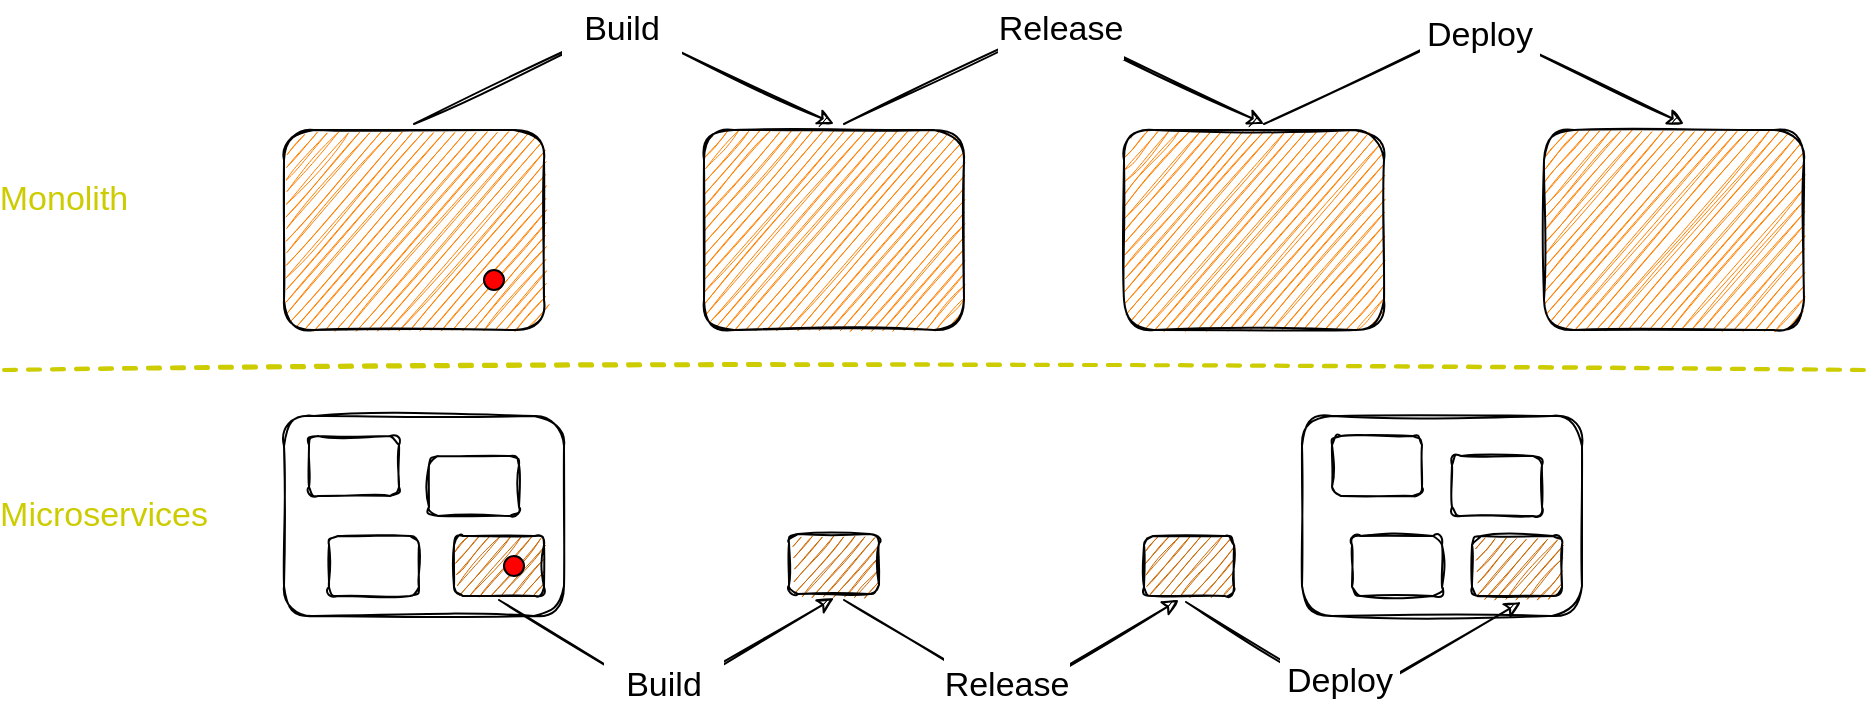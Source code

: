 <mxfile version="18.2.0" type="device"><diagram id="RH8TZQZyzgZZu6Lv-490" name="Page-1"><mxGraphModel dx="946" dy="645" grid="1" gridSize="10" guides="1" tooltips="1" connect="1" arrows="1" fold="1" page="1" pageScale="1" pageWidth="827" pageHeight="1169" math="0" shadow="0"><root><mxCell id="0"/><mxCell id="1" parent="0"/><mxCell id="V79oL6hHgCid2c8UTaoL-29" value="" style="rounded=1;whiteSpace=wrap;html=1;sketch=1;fillColor=none;" vertex="1" parent="1"><mxGeometry x="689" y="323" width="140" height="100" as="geometry"/></mxCell><mxCell id="V79oL6hHgCid2c8UTaoL-1" value="" style="rounded=1;whiteSpace=wrap;html=1;sketch=1;fillColor=#FF8000;" vertex="1" parent="1"><mxGeometry x="180" y="180" width="130" height="100" as="geometry"/></mxCell><mxCell id="V79oL6hHgCid2c8UTaoL-2" value="" style="ellipse;whiteSpace=wrap;html=1;aspect=fixed;sketch=0;fillColor=#FF0000;" vertex="1" parent="1"><mxGeometry x="280" y="250" width="10" height="10" as="geometry"/></mxCell><mxCell id="V79oL6hHgCid2c8UTaoL-4" value="" style="rounded=1;whiteSpace=wrap;html=1;sketch=1;fillColor=#FF8000;" vertex="1" parent="1"><mxGeometry x="600" y="180" width="130" height="100" as="geometry"/></mxCell><mxCell id="V79oL6hHgCid2c8UTaoL-5" value="" style="rounded=1;whiteSpace=wrap;html=1;sketch=1;fillColor=#FF8000;" vertex="1" parent="1"><mxGeometry x="390" y="180" width="130" height="100" as="geometry"/></mxCell><mxCell id="V79oL6hHgCid2c8UTaoL-6" value="" style="rounded=1;whiteSpace=wrap;html=1;sketch=1;fillColor=#FF8000;" vertex="1" parent="1"><mxGeometry x="810" y="180" width="130" height="100" as="geometry"/></mxCell><mxCell id="V79oL6hHgCid2c8UTaoL-7" value="" style="endArrow=classic;html=1;rounded=0;exitX=0.5;exitY=0;exitDx=0;exitDy=0;entryX=0.5;entryY=0;entryDx=0;entryDy=0;sketch=1;" edge="1" parent="1"><mxGeometry width="50" height="50" relative="1" as="geometry"><mxPoint x="245" y="177" as="sourcePoint"/><mxPoint x="455" y="177" as="targetPoint"/><Array as="points"><mxPoint x="350" y="127"/></Array></mxGeometry></mxCell><mxCell id="V79oL6hHgCid2c8UTaoL-10" value="" style="endArrow=classic;html=1;rounded=0;exitX=0.5;exitY=0;exitDx=0;exitDy=0;entryX=0.5;entryY=0;entryDx=0;entryDy=0;sketch=1;" edge="1" parent="1"><mxGeometry width="50" height="50" relative="1" as="geometry"><mxPoint x="460" y="177" as="sourcePoint"/><mxPoint x="670" y="177" as="targetPoint"/><Array as="points"><mxPoint x="565" y="127"/></Array></mxGeometry></mxCell><mxCell id="V79oL6hHgCid2c8UTaoL-11" value="" style="endArrow=classic;html=1;rounded=0;exitX=0.5;exitY=0;exitDx=0;exitDy=0;entryX=0.5;entryY=0;entryDx=0;entryDy=0;sketch=1;" edge="1" parent="1"><mxGeometry width="50" height="50" relative="1" as="geometry"><mxPoint x="670" y="177" as="sourcePoint"/><mxPoint x="880" y="177" as="targetPoint"/><Array as="points"><mxPoint x="775" y="127"/></Array></mxGeometry></mxCell><mxCell id="V79oL6hHgCid2c8UTaoL-12" value="Build" style="text;html=1;strokeColor=none;fillColor=default;align=center;verticalAlign=middle;whiteSpace=wrap;rounded=0;sketch=0;fontSize=17;" vertex="1" parent="1"><mxGeometry x="319" y="115" width="60" height="30" as="geometry"/></mxCell><mxCell id="V79oL6hHgCid2c8UTaoL-13" value="Release" style="text;html=1;strokeColor=none;fillColor=default;align=center;verticalAlign=middle;whiteSpace=wrap;rounded=0;sketch=0;fontSize=17;" vertex="1" parent="1"><mxGeometry x="537" y="115" width="63" height="30" as="geometry"/></mxCell><mxCell id="V79oL6hHgCid2c8UTaoL-16" value="Deploy" style="text;html=1;strokeColor=none;fillColor=default;align=center;verticalAlign=middle;whiteSpace=wrap;rounded=0;sketch=0;fontSize=17;" vertex="1" parent="1"><mxGeometry x="748" y="118" width="60" height="30" as="geometry"/></mxCell><mxCell id="V79oL6hHgCid2c8UTaoL-18" value="" style="rounded=1;whiteSpace=wrap;html=1;sketch=1;fillColor=none;" vertex="1" parent="1"><mxGeometry x="180" y="323" width="140" height="100" as="geometry"/></mxCell><mxCell id="V79oL6hHgCid2c8UTaoL-24" value="" style="rounded=1;whiteSpace=wrap;html=1;sketch=1;fontSize=17;fillColor=none;" vertex="1" parent="1"><mxGeometry x="704" y="333" width="45" height="30" as="geometry"/></mxCell><mxCell id="V79oL6hHgCid2c8UTaoL-25" value="" style="rounded=1;whiteSpace=wrap;html=1;sketch=1;fontSize=17;fillColor=none;" vertex="1" parent="1"><mxGeometry x="764" y="343" width="45" height="30" as="geometry"/></mxCell><mxCell id="V79oL6hHgCid2c8UTaoL-26" value="" style="rounded=1;whiteSpace=wrap;html=1;sketch=1;fontSize=17;fillColor=#CC6600;" vertex="1" parent="1"><mxGeometry x="265" y="383" width="45" height="30" as="geometry"/></mxCell><mxCell id="V79oL6hHgCid2c8UTaoL-27" value="" style="rounded=1;whiteSpace=wrap;html=1;sketch=1;fontSize=17;fillColor=none;" vertex="1" parent="1"><mxGeometry x="714" y="383" width="45" height="30" as="geometry"/></mxCell><mxCell id="V79oL6hHgCid2c8UTaoL-28" value="" style="ellipse;whiteSpace=wrap;html=1;aspect=fixed;sketch=0;fillColor=#FF0000;" vertex="1" parent="1"><mxGeometry x="290" y="393" width="10" height="10" as="geometry"/></mxCell><mxCell id="V79oL6hHgCid2c8UTaoL-30" value="" style="rounded=1;whiteSpace=wrap;html=1;sketch=1;fontSize=17;fillColor=#CC6600;" vertex="1" parent="1"><mxGeometry x="774" y="383" width="45" height="30" as="geometry"/></mxCell><mxCell id="V79oL6hHgCid2c8UTaoL-31" value="" style="rounded=1;whiteSpace=wrap;html=1;sketch=1;fontSize=17;fillColor=#CC6600;" vertex="1" parent="1"><mxGeometry x="432.5" y="382" width="45" height="30" as="geometry"/></mxCell><mxCell id="V79oL6hHgCid2c8UTaoL-32" value="" style="rounded=1;whiteSpace=wrap;html=1;sketch=1;fontSize=17;fillColor=#CC6600;" vertex="1" parent="1"><mxGeometry x="610" y="383" width="45" height="30" as="geometry"/></mxCell><mxCell id="V79oL6hHgCid2c8UTaoL-33" value="" style="endArrow=classic;html=1;rounded=0;sketch=1;fontSize=17;exitX=0.5;exitY=1;exitDx=0;exitDy=0;entryX=0.5;entryY=1;entryDx=0;entryDy=0;" edge="1" parent="1"><mxGeometry width="50" height="50" relative="1" as="geometry"><mxPoint x="287.5" y="415" as="sourcePoint"/><mxPoint x="455" y="414" as="targetPoint"/><Array as="points"><mxPoint x="370" y="465"/></Array></mxGeometry></mxCell><mxCell id="V79oL6hHgCid2c8UTaoL-34" value="" style="endArrow=classic;html=1;rounded=0;sketch=1;fontSize=17;exitX=0.5;exitY=1;exitDx=0;exitDy=0;entryX=0.5;entryY=1;entryDx=0;entryDy=0;" edge="1" parent="1"><mxGeometry width="50" height="50" relative="1" as="geometry"><mxPoint x="460" y="415" as="sourcePoint"/><mxPoint x="627.5" y="415" as="targetPoint"/><Array as="points"><mxPoint x="542.5" y="465"/></Array></mxGeometry></mxCell><mxCell id="V79oL6hHgCid2c8UTaoL-35" value="" style="endArrow=classic;html=1;rounded=0;sketch=1;fontSize=17;exitX=0.5;exitY=1;exitDx=0;exitDy=0;entryX=0.5;entryY=1;entryDx=0;entryDy=0;" edge="1" parent="1"><mxGeometry width="50" height="50" relative="1" as="geometry"><mxPoint x="631" y="416" as="sourcePoint"/><mxPoint x="798.5" y="416" as="targetPoint"/><Array as="points"><mxPoint x="713.5" y="466"/></Array></mxGeometry></mxCell><mxCell id="V79oL6hHgCid2c8UTaoL-37" value="Build" style="text;html=1;strokeColor=none;fillColor=default;align=center;verticalAlign=middle;whiteSpace=wrap;rounded=0;sketch=0;fontSize=17;" vertex="1" parent="1"><mxGeometry x="340" y="443" width="60" height="30" as="geometry"/></mxCell><mxCell id="V79oL6hHgCid2c8UTaoL-38" value="Release" style="text;html=1;strokeColor=none;fillColor=default;align=center;verticalAlign=middle;whiteSpace=wrap;rounded=0;sketch=0;fontSize=17;" vertex="1" parent="1"><mxGeometry x="510" y="443" width="63" height="30" as="geometry"/></mxCell><mxCell id="V79oL6hHgCid2c8UTaoL-39" value="Deploy" style="text;html=1;strokeColor=none;fillColor=default;align=center;verticalAlign=middle;whiteSpace=wrap;rounded=0;sketch=0;fontSize=17;" vertex="1" parent="1"><mxGeometry x="678" y="441" width="60" height="30" as="geometry"/></mxCell><mxCell id="V79oL6hHgCid2c8UTaoL-40" value="" style="endArrow=none;dashed=1;html=1;rounded=0;sketch=1;fontSize=17;strokeColor=#CCCC00;strokeWidth=2;" edge="1" parent="1"><mxGeometry width="50" height="50" relative="1" as="geometry"><mxPoint x="40" y="300" as="sourcePoint"/><mxPoint x="970" y="300" as="targetPoint"/></mxGeometry></mxCell><mxCell id="V79oL6hHgCid2c8UTaoL-41" value="Monolith" style="text;html=1;strokeColor=none;fillColor=none;align=center;verticalAlign=middle;whiteSpace=wrap;rounded=0;sketch=1;fontSize=17;fontColor=#CCCC00;" vertex="1" parent="1"><mxGeometry x="40" y="200" width="60" height="30" as="geometry"/></mxCell><mxCell id="V79oL6hHgCid2c8UTaoL-42" value="Microservices" style="text;html=1;strokeColor=none;fillColor=none;align=center;verticalAlign=middle;whiteSpace=wrap;rounded=0;sketch=1;fontSize=17;fontColor=#CCCC00;" vertex="1" parent="1"><mxGeometry x="40" y="358" width="100" height="30" as="geometry"/></mxCell><mxCell id="V79oL6hHgCid2c8UTaoL-44" value="" style="rounded=1;whiteSpace=wrap;html=1;sketch=1;fontSize=17;fillColor=none;" vertex="1" parent="1"><mxGeometry x="192.5" y="333" width="45" height="30" as="geometry"/></mxCell><mxCell id="V79oL6hHgCid2c8UTaoL-45" value="" style="rounded=1;whiteSpace=wrap;html=1;sketch=1;fontSize=17;fillColor=none;" vertex="1" parent="1"><mxGeometry x="252.5" y="343" width="45" height="30" as="geometry"/></mxCell><mxCell id="V79oL6hHgCid2c8UTaoL-46" value="" style="rounded=1;whiteSpace=wrap;html=1;sketch=1;fontSize=17;fillColor=none;" vertex="1" parent="1"><mxGeometry x="202.5" y="383" width="45" height="30" as="geometry"/></mxCell></root></mxGraphModel></diagram></mxfile>